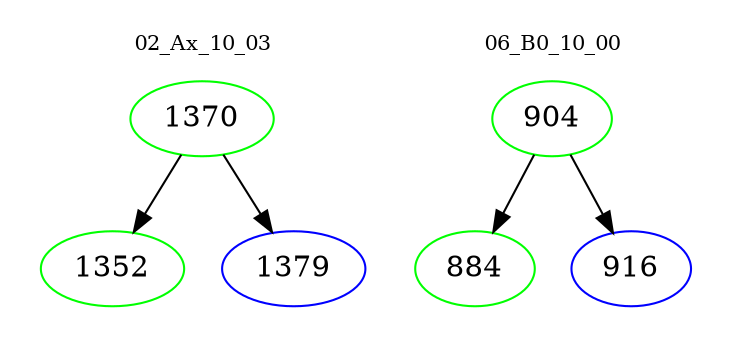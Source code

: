 digraph{
subgraph cluster_0 {
color = white
label = "02_Ax_10_03";
fontsize=10;
T0_1370 [label="1370", color="green"]
T0_1370 -> T0_1352 [color="black"]
T0_1352 [label="1352", color="green"]
T0_1370 -> T0_1379 [color="black"]
T0_1379 [label="1379", color="blue"]
}
subgraph cluster_1 {
color = white
label = "06_B0_10_00";
fontsize=10;
T1_904 [label="904", color="green"]
T1_904 -> T1_884 [color="black"]
T1_884 [label="884", color="green"]
T1_904 -> T1_916 [color="black"]
T1_916 [label="916", color="blue"]
}
}
